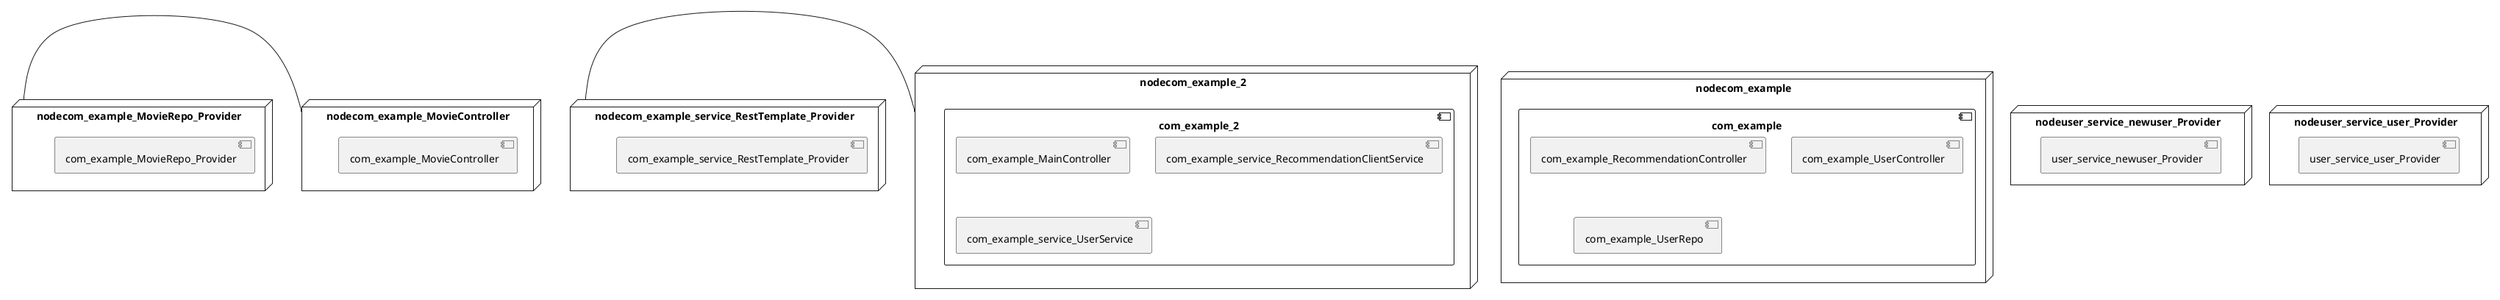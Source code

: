 @startuml
skinparam fixCircleLabelOverlapping true
skinparam componentStyle uml2
node nodecom_example {
component com_example {
[com_example_RecommendationController] [[mdeket-spring-cloud-movie-recommendation.system#_F1qKF3hJEe-vDaLh5mgDeg]]
[com_example_UserController] [[mdeket-spring-cloud-movie-recommendation.system#_F1qKF3hJEe-vDaLh5mgDeg]]
[com_example_UserRepo] [[mdeket-spring-cloud-movie-recommendation.system#_F1qKF3hJEe-vDaLh5mgDeg]]
}
}
node nodecom_example_2 {
component com_example_2 {
[com_example_MainController] [[mdeket-spring-cloud-movie-recommendation.system#_F1qKF3hJEe-vDaLh5mgDeg]]
[com_example_service_RecommendationClientService] [[mdeket-spring-cloud-movie-recommendation.system#_F1qKF3hJEe-vDaLh5mgDeg]]
[com_example_service_UserService] [[mdeket-spring-cloud-movie-recommendation.system#_F1qKF3hJEe-vDaLh5mgDeg]]
}
}
node nodecom_example_MovieController {
[com_example_MovieController] [[mdeket-spring-cloud-movie-recommendation.system#_F1qKF3hJEe-vDaLh5mgDeg]]
}
node nodecom_example_MovieRepo_Provider {
[com_example_MovieRepo_Provider] [[mdeket-spring-cloud-movie-recommendation.system#_F1qKF3hJEe-vDaLh5mgDeg]]
}
node nodecom_example_service_RestTemplate_Provider {
[com_example_service_RestTemplate_Provider] [[mdeket-spring-cloud-movie-recommendation.system#_F1qKF3hJEe-vDaLh5mgDeg]]
}
node nodeuser_service_newuser_Provider {
[user_service_newuser_Provider] [[mdeket-spring-cloud-movie-recommendation.system#_F1qKF3hJEe-vDaLh5mgDeg]]
}
node nodeuser_service_user_Provider {
[user_service_user_Provider] [[mdeket-spring-cloud-movie-recommendation.system#_F1qKF3hJEe-vDaLh5mgDeg]]
}
[nodecom_example_MovieRepo_Provider] - [nodecom_example_MovieController]
[nodecom_example_service_RestTemplate_Provider] - [nodecom_example_2]

@enduml

